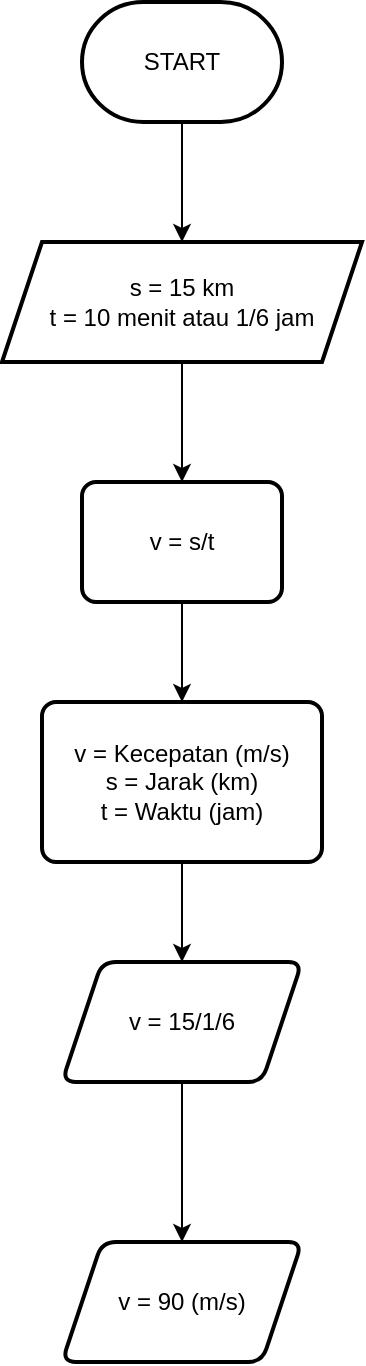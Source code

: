 <mxfile version="22.1.7" type="github">
  <diagram name="Halaman-1" id="Fd3C7OAZHPI9BMx9mDI5">
    <mxGraphModel dx="568" dy="288" grid="1" gridSize="10" guides="1" tooltips="1" connect="1" arrows="1" fold="1" page="1" pageScale="1" pageWidth="827" pageHeight="1169" math="0" shadow="0">
      <root>
        <mxCell id="0" />
        <mxCell id="1" parent="0" />
        <mxCell id="AQYMuwVLcjyTu9FVadUK-3" value="" style="edgeStyle=orthogonalEdgeStyle;rounded=0;orthogonalLoop=1;jettySize=auto;html=1;" edge="1" parent="1" source="AQYMuwVLcjyTu9FVadUK-1" target="AQYMuwVLcjyTu9FVadUK-2">
          <mxGeometry relative="1" as="geometry" />
        </mxCell>
        <mxCell id="AQYMuwVLcjyTu9FVadUK-1" value="START" style="strokeWidth=2;html=1;shape=mxgraph.flowchart.terminator;whiteSpace=wrap;" vertex="1" parent="1">
          <mxGeometry x="130" y="90" width="100" height="60" as="geometry" />
        </mxCell>
        <mxCell id="AQYMuwVLcjyTu9FVadUK-5" value="" style="edgeStyle=orthogonalEdgeStyle;rounded=0;orthogonalLoop=1;jettySize=auto;html=1;" edge="1" parent="1" source="AQYMuwVLcjyTu9FVadUK-2" target="AQYMuwVLcjyTu9FVadUK-4">
          <mxGeometry relative="1" as="geometry" />
        </mxCell>
        <mxCell id="AQYMuwVLcjyTu9FVadUK-2" value="s = 15 km&lt;br&gt;t = 10 menit atau 1/6 jam" style="shape=parallelogram;perimeter=parallelogramPerimeter;whiteSpace=wrap;html=1;fixedSize=1;strokeWidth=2;" vertex="1" parent="1">
          <mxGeometry x="90" y="210" width="180" height="60" as="geometry" />
        </mxCell>
        <mxCell id="AQYMuwVLcjyTu9FVadUK-7" value="" style="edgeStyle=orthogonalEdgeStyle;rounded=0;orthogonalLoop=1;jettySize=auto;html=1;" edge="1" parent="1" source="AQYMuwVLcjyTu9FVadUK-4" target="AQYMuwVLcjyTu9FVadUK-6">
          <mxGeometry relative="1" as="geometry" />
        </mxCell>
        <mxCell id="AQYMuwVLcjyTu9FVadUK-4" value="v = s/t" style="rounded=1;whiteSpace=wrap;html=1;absoluteArcSize=1;arcSize=14;strokeWidth=2;" vertex="1" parent="1">
          <mxGeometry x="130" y="330" width="100" height="60" as="geometry" />
        </mxCell>
        <mxCell id="AQYMuwVLcjyTu9FVadUK-9" value="" style="edgeStyle=orthogonalEdgeStyle;rounded=0;orthogonalLoop=1;jettySize=auto;html=1;" edge="1" parent="1" source="AQYMuwVLcjyTu9FVadUK-6" target="AQYMuwVLcjyTu9FVadUK-8">
          <mxGeometry relative="1" as="geometry" />
        </mxCell>
        <mxCell id="AQYMuwVLcjyTu9FVadUK-6" value="v = Kecepatan (m/s)&lt;br&gt;s = Jarak (km)&lt;br&gt;t = Waktu (jam)" style="rounded=1;whiteSpace=wrap;html=1;absoluteArcSize=1;arcSize=14;strokeWidth=2;glass=0;" vertex="1" parent="1">
          <mxGeometry x="110" y="440" width="140" height="80" as="geometry" />
        </mxCell>
        <mxCell id="AQYMuwVLcjyTu9FVadUK-11" value="" style="edgeStyle=orthogonalEdgeStyle;rounded=0;orthogonalLoop=1;jettySize=auto;html=1;" edge="1" parent="1" source="AQYMuwVLcjyTu9FVadUK-8" target="AQYMuwVLcjyTu9FVadUK-10">
          <mxGeometry relative="1" as="geometry" />
        </mxCell>
        <mxCell id="AQYMuwVLcjyTu9FVadUK-8" value="v = 15/1/6" style="shape=parallelogram;perimeter=parallelogramPerimeter;whiteSpace=wrap;html=1;fixedSize=1;rounded=1;arcSize=14;strokeWidth=2;glass=0;" vertex="1" parent="1">
          <mxGeometry x="120" y="570" width="120" height="60" as="geometry" />
        </mxCell>
        <mxCell id="AQYMuwVLcjyTu9FVadUK-10" value="v = 90 (m/s)" style="shape=parallelogram;perimeter=parallelogramPerimeter;whiteSpace=wrap;html=1;fixedSize=1;rounded=1;arcSize=14;strokeWidth=2;glass=0;" vertex="1" parent="1">
          <mxGeometry x="120" y="710" width="120" height="60" as="geometry" />
        </mxCell>
      </root>
    </mxGraphModel>
  </diagram>
</mxfile>
